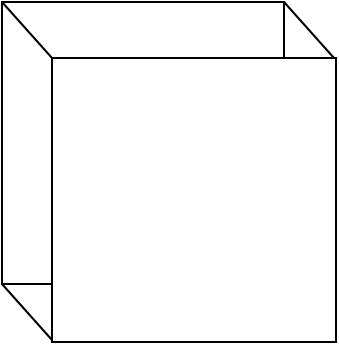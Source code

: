 <mxfile version="24.0.7" type="github">
  <diagram name="Page-1" id="VcK6FqUuJnXCoi6rQzsN">
    <mxGraphModel dx="365" dy="678" grid="0" gridSize="10" guides="1" tooltips="1" connect="1" arrows="1" fold="1" page="0" pageScale="1" pageWidth="850" pageHeight="1100" math="0" shadow="0">
      <root>
        <mxCell id="0" />
        <mxCell id="1" parent="0" />
        <mxCell id="3uC8p15jOwmWcl3g0wQB-1" value="" style="whiteSpace=wrap;html=1;aspect=fixed;" vertex="1" parent="1">
          <mxGeometry x="315" y="-376" width="141" height="141" as="geometry" />
        </mxCell>
        <mxCell id="3uC8p15jOwmWcl3g0wQB-2" value="" style="whiteSpace=wrap;html=1;aspect=fixed;" vertex="1" parent="1">
          <mxGeometry x="340" y="-348" width="142" height="142" as="geometry" />
        </mxCell>
        <mxCell id="3uC8p15jOwmWcl3g0wQB-3" value="" style="endArrow=none;html=1;rounded=0;fontSize=12;startSize=8;endSize=8;curved=1;entryX=0;entryY=0;entryDx=0;entryDy=0;exitX=0;exitY=0;exitDx=0;exitDy=0;" edge="1" parent="1" source="3uC8p15jOwmWcl3g0wQB-2" target="3uC8p15jOwmWcl3g0wQB-1">
          <mxGeometry width="50" height="50" relative="1" as="geometry">
            <mxPoint x="391" y="-250" as="sourcePoint" />
            <mxPoint x="441" y="-300" as="targetPoint" />
          </mxGeometry>
        </mxCell>
        <mxCell id="3uC8p15jOwmWcl3g0wQB-4" value="" style="endArrow=none;html=1;rounded=0;fontSize=12;startSize=8;endSize=8;curved=1;entryX=0;entryY=0;entryDx=0;entryDy=0;exitX=0;exitY=0;exitDx=0;exitDy=0;" edge="1" parent="1">
          <mxGeometry width="50" height="50" relative="1" as="geometry">
            <mxPoint x="481" y="-348" as="sourcePoint" />
            <mxPoint x="456" y="-376" as="targetPoint" />
          </mxGeometry>
        </mxCell>
        <mxCell id="3uC8p15jOwmWcl3g0wQB-5" value="" style="endArrow=none;html=1;rounded=0;fontSize=12;startSize=8;endSize=8;curved=1;entryX=0;entryY=0;entryDx=0;entryDy=0;exitX=0;exitY=0;exitDx=0;exitDy=0;" edge="1" parent="1">
          <mxGeometry width="50" height="50" relative="1" as="geometry">
            <mxPoint x="340" y="-207" as="sourcePoint" />
            <mxPoint x="315" y="-235" as="targetPoint" />
          </mxGeometry>
        </mxCell>
      </root>
    </mxGraphModel>
  </diagram>
</mxfile>
